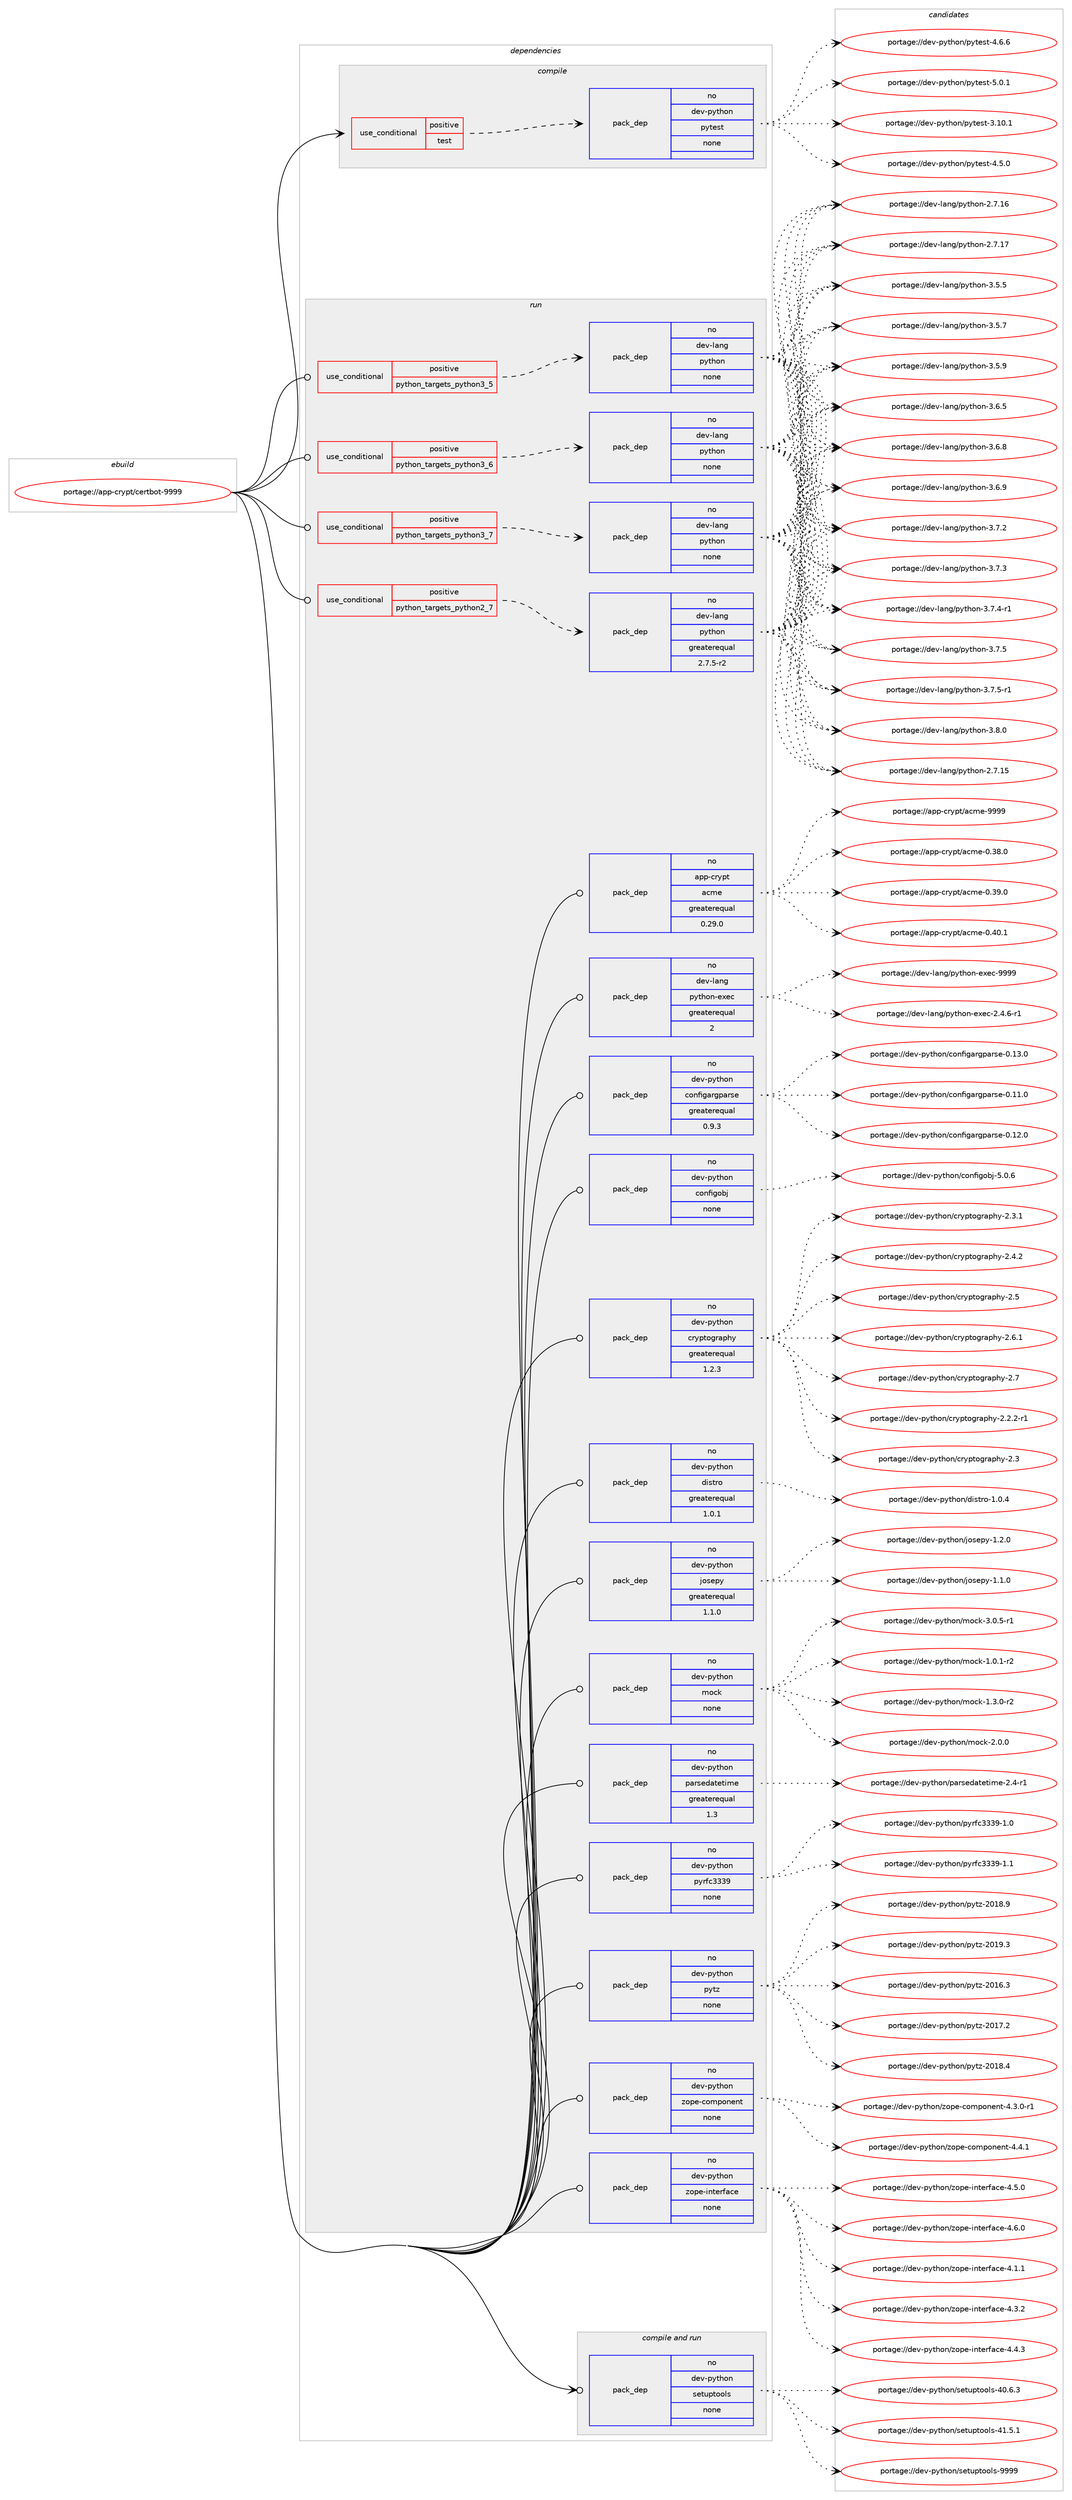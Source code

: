 digraph prolog {

# *************
# Graph options
# *************

newrank=true;
concentrate=true;
compound=true;
graph [rankdir=LR,fontname=Helvetica,fontsize=10,ranksep=1.5];#, ranksep=2.5, nodesep=0.2];
edge  [arrowhead=vee];
node  [fontname=Helvetica,fontsize=10];

# **********
# The ebuild
# **********

subgraph cluster_leftcol {
color=gray;
rank=same;
label=<<i>ebuild</i>>;
id [label="portage://app-crypt/certbot-9999", color=red, width=4, href="../app-crypt/certbot-9999.svg"];
}

# ****************
# The dependencies
# ****************

subgraph cluster_midcol {
color=gray;
label=<<i>dependencies</i>>;
subgraph cluster_compile {
fillcolor="#eeeeee";
style=filled;
label=<<i>compile</i>>;
subgraph cond3166 {
dependency12139 [label=<<TABLE BORDER="0" CELLBORDER="1" CELLSPACING="0" CELLPADDING="4"><TR><TD ROWSPAN="3" CELLPADDING="10">use_conditional</TD></TR><TR><TD>positive</TD></TR><TR><TD>test</TD></TR></TABLE>>, shape=none, color=red];
subgraph pack8769 {
dependency12140 [label=<<TABLE BORDER="0" CELLBORDER="1" CELLSPACING="0" CELLPADDING="4" WIDTH="220"><TR><TD ROWSPAN="6" CELLPADDING="30">pack_dep</TD></TR><TR><TD WIDTH="110">no</TD></TR><TR><TD>dev-python</TD></TR><TR><TD>pytest</TD></TR><TR><TD>none</TD></TR><TR><TD></TD></TR></TABLE>>, shape=none, color=blue];
}
dependency12139:e -> dependency12140:w [weight=20,style="dashed",arrowhead="vee"];
}
id:e -> dependency12139:w [weight=20,style="solid",arrowhead="vee"];
}
subgraph cluster_compileandrun {
fillcolor="#eeeeee";
style=filled;
label=<<i>compile and run</i>>;
subgraph pack8770 {
dependency12141 [label=<<TABLE BORDER="0" CELLBORDER="1" CELLSPACING="0" CELLPADDING="4" WIDTH="220"><TR><TD ROWSPAN="6" CELLPADDING="30">pack_dep</TD></TR><TR><TD WIDTH="110">no</TD></TR><TR><TD>dev-python</TD></TR><TR><TD>setuptools</TD></TR><TR><TD>none</TD></TR><TR><TD></TD></TR></TABLE>>, shape=none, color=blue];
}
id:e -> dependency12141:w [weight=20,style="solid",arrowhead="odotvee"];
}
subgraph cluster_run {
fillcolor="#eeeeee";
style=filled;
label=<<i>run</i>>;
subgraph cond3167 {
dependency12142 [label=<<TABLE BORDER="0" CELLBORDER="1" CELLSPACING="0" CELLPADDING="4"><TR><TD ROWSPAN="3" CELLPADDING="10">use_conditional</TD></TR><TR><TD>positive</TD></TR><TR><TD>python_targets_python2_7</TD></TR></TABLE>>, shape=none, color=red];
subgraph pack8771 {
dependency12143 [label=<<TABLE BORDER="0" CELLBORDER="1" CELLSPACING="0" CELLPADDING="4" WIDTH="220"><TR><TD ROWSPAN="6" CELLPADDING="30">pack_dep</TD></TR><TR><TD WIDTH="110">no</TD></TR><TR><TD>dev-lang</TD></TR><TR><TD>python</TD></TR><TR><TD>greaterequal</TD></TR><TR><TD>2.7.5-r2</TD></TR></TABLE>>, shape=none, color=blue];
}
dependency12142:e -> dependency12143:w [weight=20,style="dashed",arrowhead="vee"];
}
id:e -> dependency12142:w [weight=20,style="solid",arrowhead="odot"];
subgraph cond3168 {
dependency12144 [label=<<TABLE BORDER="0" CELLBORDER="1" CELLSPACING="0" CELLPADDING="4"><TR><TD ROWSPAN="3" CELLPADDING="10">use_conditional</TD></TR><TR><TD>positive</TD></TR><TR><TD>python_targets_python3_5</TD></TR></TABLE>>, shape=none, color=red];
subgraph pack8772 {
dependency12145 [label=<<TABLE BORDER="0" CELLBORDER="1" CELLSPACING="0" CELLPADDING="4" WIDTH="220"><TR><TD ROWSPAN="6" CELLPADDING="30">pack_dep</TD></TR><TR><TD WIDTH="110">no</TD></TR><TR><TD>dev-lang</TD></TR><TR><TD>python</TD></TR><TR><TD>none</TD></TR><TR><TD></TD></TR></TABLE>>, shape=none, color=blue];
}
dependency12144:e -> dependency12145:w [weight=20,style="dashed",arrowhead="vee"];
}
id:e -> dependency12144:w [weight=20,style="solid",arrowhead="odot"];
subgraph cond3169 {
dependency12146 [label=<<TABLE BORDER="0" CELLBORDER="1" CELLSPACING="0" CELLPADDING="4"><TR><TD ROWSPAN="3" CELLPADDING="10">use_conditional</TD></TR><TR><TD>positive</TD></TR><TR><TD>python_targets_python3_6</TD></TR></TABLE>>, shape=none, color=red];
subgraph pack8773 {
dependency12147 [label=<<TABLE BORDER="0" CELLBORDER="1" CELLSPACING="0" CELLPADDING="4" WIDTH="220"><TR><TD ROWSPAN="6" CELLPADDING="30">pack_dep</TD></TR><TR><TD WIDTH="110">no</TD></TR><TR><TD>dev-lang</TD></TR><TR><TD>python</TD></TR><TR><TD>none</TD></TR><TR><TD></TD></TR></TABLE>>, shape=none, color=blue];
}
dependency12146:e -> dependency12147:w [weight=20,style="dashed",arrowhead="vee"];
}
id:e -> dependency12146:w [weight=20,style="solid",arrowhead="odot"];
subgraph cond3170 {
dependency12148 [label=<<TABLE BORDER="0" CELLBORDER="1" CELLSPACING="0" CELLPADDING="4"><TR><TD ROWSPAN="3" CELLPADDING="10">use_conditional</TD></TR><TR><TD>positive</TD></TR><TR><TD>python_targets_python3_7</TD></TR></TABLE>>, shape=none, color=red];
subgraph pack8774 {
dependency12149 [label=<<TABLE BORDER="0" CELLBORDER="1" CELLSPACING="0" CELLPADDING="4" WIDTH="220"><TR><TD ROWSPAN="6" CELLPADDING="30">pack_dep</TD></TR><TR><TD WIDTH="110">no</TD></TR><TR><TD>dev-lang</TD></TR><TR><TD>python</TD></TR><TR><TD>none</TD></TR><TR><TD></TD></TR></TABLE>>, shape=none, color=blue];
}
dependency12148:e -> dependency12149:w [weight=20,style="dashed",arrowhead="vee"];
}
id:e -> dependency12148:w [weight=20,style="solid",arrowhead="odot"];
subgraph pack8775 {
dependency12150 [label=<<TABLE BORDER="0" CELLBORDER="1" CELLSPACING="0" CELLPADDING="4" WIDTH="220"><TR><TD ROWSPAN="6" CELLPADDING="30">pack_dep</TD></TR><TR><TD WIDTH="110">no</TD></TR><TR><TD>app-crypt</TD></TR><TR><TD>acme</TD></TR><TR><TD>greaterequal</TD></TR><TR><TD>0.29.0</TD></TR></TABLE>>, shape=none, color=blue];
}
id:e -> dependency12150:w [weight=20,style="solid",arrowhead="odot"];
subgraph pack8776 {
dependency12151 [label=<<TABLE BORDER="0" CELLBORDER="1" CELLSPACING="0" CELLPADDING="4" WIDTH="220"><TR><TD ROWSPAN="6" CELLPADDING="30">pack_dep</TD></TR><TR><TD WIDTH="110">no</TD></TR><TR><TD>dev-lang</TD></TR><TR><TD>python-exec</TD></TR><TR><TD>greaterequal</TD></TR><TR><TD>2</TD></TR></TABLE>>, shape=none, color=blue];
}
id:e -> dependency12151:w [weight=20,style="solid",arrowhead="odot"];
subgraph pack8777 {
dependency12152 [label=<<TABLE BORDER="0" CELLBORDER="1" CELLSPACING="0" CELLPADDING="4" WIDTH="220"><TR><TD ROWSPAN="6" CELLPADDING="30">pack_dep</TD></TR><TR><TD WIDTH="110">no</TD></TR><TR><TD>dev-python</TD></TR><TR><TD>configargparse</TD></TR><TR><TD>greaterequal</TD></TR><TR><TD>0.9.3</TD></TR></TABLE>>, shape=none, color=blue];
}
id:e -> dependency12152:w [weight=20,style="solid",arrowhead="odot"];
subgraph pack8778 {
dependency12153 [label=<<TABLE BORDER="0" CELLBORDER="1" CELLSPACING="0" CELLPADDING="4" WIDTH="220"><TR><TD ROWSPAN="6" CELLPADDING="30">pack_dep</TD></TR><TR><TD WIDTH="110">no</TD></TR><TR><TD>dev-python</TD></TR><TR><TD>configobj</TD></TR><TR><TD>none</TD></TR><TR><TD></TD></TR></TABLE>>, shape=none, color=blue];
}
id:e -> dependency12153:w [weight=20,style="solid",arrowhead="odot"];
subgraph pack8779 {
dependency12154 [label=<<TABLE BORDER="0" CELLBORDER="1" CELLSPACING="0" CELLPADDING="4" WIDTH="220"><TR><TD ROWSPAN="6" CELLPADDING="30">pack_dep</TD></TR><TR><TD WIDTH="110">no</TD></TR><TR><TD>dev-python</TD></TR><TR><TD>cryptography</TD></TR><TR><TD>greaterequal</TD></TR><TR><TD>1.2.3</TD></TR></TABLE>>, shape=none, color=blue];
}
id:e -> dependency12154:w [weight=20,style="solid",arrowhead="odot"];
subgraph pack8780 {
dependency12155 [label=<<TABLE BORDER="0" CELLBORDER="1" CELLSPACING="0" CELLPADDING="4" WIDTH="220"><TR><TD ROWSPAN="6" CELLPADDING="30">pack_dep</TD></TR><TR><TD WIDTH="110">no</TD></TR><TR><TD>dev-python</TD></TR><TR><TD>distro</TD></TR><TR><TD>greaterequal</TD></TR><TR><TD>1.0.1</TD></TR></TABLE>>, shape=none, color=blue];
}
id:e -> dependency12155:w [weight=20,style="solid",arrowhead="odot"];
subgraph pack8781 {
dependency12156 [label=<<TABLE BORDER="0" CELLBORDER="1" CELLSPACING="0" CELLPADDING="4" WIDTH="220"><TR><TD ROWSPAN="6" CELLPADDING="30">pack_dep</TD></TR><TR><TD WIDTH="110">no</TD></TR><TR><TD>dev-python</TD></TR><TR><TD>josepy</TD></TR><TR><TD>greaterequal</TD></TR><TR><TD>1.1.0</TD></TR></TABLE>>, shape=none, color=blue];
}
id:e -> dependency12156:w [weight=20,style="solid",arrowhead="odot"];
subgraph pack8782 {
dependency12157 [label=<<TABLE BORDER="0" CELLBORDER="1" CELLSPACING="0" CELLPADDING="4" WIDTH="220"><TR><TD ROWSPAN="6" CELLPADDING="30">pack_dep</TD></TR><TR><TD WIDTH="110">no</TD></TR><TR><TD>dev-python</TD></TR><TR><TD>mock</TD></TR><TR><TD>none</TD></TR><TR><TD></TD></TR></TABLE>>, shape=none, color=blue];
}
id:e -> dependency12157:w [weight=20,style="solid",arrowhead="odot"];
subgraph pack8783 {
dependency12158 [label=<<TABLE BORDER="0" CELLBORDER="1" CELLSPACING="0" CELLPADDING="4" WIDTH="220"><TR><TD ROWSPAN="6" CELLPADDING="30">pack_dep</TD></TR><TR><TD WIDTH="110">no</TD></TR><TR><TD>dev-python</TD></TR><TR><TD>parsedatetime</TD></TR><TR><TD>greaterequal</TD></TR><TR><TD>1.3</TD></TR></TABLE>>, shape=none, color=blue];
}
id:e -> dependency12158:w [weight=20,style="solid",arrowhead="odot"];
subgraph pack8784 {
dependency12159 [label=<<TABLE BORDER="0" CELLBORDER="1" CELLSPACING="0" CELLPADDING="4" WIDTH="220"><TR><TD ROWSPAN="6" CELLPADDING="30">pack_dep</TD></TR><TR><TD WIDTH="110">no</TD></TR><TR><TD>dev-python</TD></TR><TR><TD>pyrfc3339</TD></TR><TR><TD>none</TD></TR><TR><TD></TD></TR></TABLE>>, shape=none, color=blue];
}
id:e -> dependency12159:w [weight=20,style="solid",arrowhead="odot"];
subgraph pack8785 {
dependency12160 [label=<<TABLE BORDER="0" CELLBORDER="1" CELLSPACING="0" CELLPADDING="4" WIDTH="220"><TR><TD ROWSPAN="6" CELLPADDING="30">pack_dep</TD></TR><TR><TD WIDTH="110">no</TD></TR><TR><TD>dev-python</TD></TR><TR><TD>pytz</TD></TR><TR><TD>none</TD></TR><TR><TD></TD></TR></TABLE>>, shape=none, color=blue];
}
id:e -> dependency12160:w [weight=20,style="solid",arrowhead="odot"];
subgraph pack8786 {
dependency12161 [label=<<TABLE BORDER="0" CELLBORDER="1" CELLSPACING="0" CELLPADDING="4" WIDTH="220"><TR><TD ROWSPAN="6" CELLPADDING="30">pack_dep</TD></TR><TR><TD WIDTH="110">no</TD></TR><TR><TD>dev-python</TD></TR><TR><TD>zope-component</TD></TR><TR><TD>none</TD></TR><TR><TD></TD></TR></TABLE>>, shape=none, color=blue];
}
id:e -> dependency12161:w [weight=20,style="solid",arrowhead="odot"];
subgraph pack8787 {
dependency12162 [label=<<TABLE BORDER="0" CELLBORDER="1" CELLSPACING="0" CELLPADDING="4" WIDTH="220"><TR><TD ROWSPAN="6" CELLPADDING="30">pack_dep</TD></TR><TR><TD WIDTH="110">no</TD></TR><TR><TD>dev-python</TD></TR><TR><TD>zope-interface</TD></TR><TR><TD>none</TD></TR><TR><TD></TD></TR></TABLE>>, shape=none, color=blue];
}
id:e -> dependency12162:w [weight=20,style="solid",arrowhead="odot"];
}
}

# **************
# The candidates
# **************

subgraph cluster_choices {
rank=same;
color=gray;
label=<<i>candidates</i>>;

subgraph choice8769 {
color=black;
nodesep=1;
choiceportage100101118451121211161041111104711212111610111511645514649484649 [label="portage://dev-python/pytest-3.10.1", color=red, width=4,href="../dev-python/pytest-3.10.1.svg"];
choiceportage1001011184511212111610411111047112121116101115116455246534648 [label="portage://dev-python/pytest-4.5.0", color=red, width=4,href="../dev-python/pytest-4.5.0.svg"];
choiceportage1001011184511212111610411111047112121116101115116455246544654 [label="portage://dev-python/pytest-4.6.6", color=red, width=4,href="../dev-python/pytest-4.6.6.svg"];
choiceportage1001011184511212111610411111047112121116101115116455346484649 [label="portage://dev-python/pytest-5.0.1", color=red, width=4,href="../dev-python/pytest-5.0.1.svg"];
dependency12140:e -> choiceportage100101118451121211161041111104711212111610111511645514649484649:w [style=dotted,weight="100"];
dependency12140:e -> choiceportage1001011184511212111610411111047112121116101115116455246534648:w [style=dotted,weight="100"];
dependency12140:e -> choiceportage1001011184511212111610411111047112121116101115116455246544654:w [style=dotted,weight="100"];
dependency12140:e -> choiceportage1001011184511212111610411111047112121116101115116455346484649:w [style=dotted,weight="100"];
}
subgraph choice8770 {
color=black;
nodesep=1;
choiceportage100101118451121211161041111104711510111611711211611111110811545524846544651 [label="portage://dev-python/setuptools-40.6.3", color=red, width=4,href="../dev-python/setuptools-40.6.3.svg"];
choiceportage100101118451121211161041111104711510111611711211611111110811545524946534649 [label="portage://dev-python/setuptools-41.5.1", color=red, width=4,href="../dev-python/setuptools-41.5.1.svg"];
choiceportage10010111845112121116104111110471151011161171121161111111081154557575757 [label="portage://dev-python/setuptools-9999", color=red, width=4,href="../dev-python/setuptools-9999.svg"];
dependency12141:e -> choiceportage100101118451121211161041111104711510111611711211611111110811545524846544651:w [style=dotted,weight="100"];
dependency12141:e -> choiceportage100101118451121211161041111104711510111611711211611111110811545524946534649:w [style=dotted,weight="100"];
dependency12141:e -> choiceportage10010111845112121116104111110471151011161171121161111111081154557575757:w [style=dotted,weight="100"];
}
subgraph choice8771 {
color=black;
nodesep=1;
choiceportage10010111845108971101034711212111610411111045504655464953 [label="portage://dev-lang/python-2.7.15", color=red, width=4,href="../dev-lang/python-2.7.15.svg"];
choiceportage10010111845108971101034711212111610411111045504655464954 [label="portage://dev-lang/python-2.7.16", color=red, width=4,href="../dev-lang/python-2.7.16.svg"];
choiceportage10010111845108971101034711212111610411111045504655464955 [label="portage://dev-lang/python-2.7.17", color=red, width=4,href="../dev-lang/python-2.7.17.svg"];
choiceportage100101118451089711010347112121116104111110455146534653 [label="portage://dev-lang/python-3.5.5", color=red, width=4,href="../dev-lang/python-3.5.5.svg"];
choiceportage100101118451089711010347112121116104111110455146534655 [label="portage://dev-lang/python-3.5.7", color=red, width=4,href="../dev-lang/python-3.5.7.svg"];
choiceportage100101118451089711010347112121116104111110455146534657 [label="portage://dev-lang/python-3.5.9", color=red, width=4,href="../dev-lang/python-3.5.9.svg"];
choiceportage100101118451089711010347112121116104111110455146544653 [label="portage://dev-lang/python-3.6.5", color=red, width=4,href="../dev-lang/python-3.6.5.svg"];
choiceportage100101118451089711010347112121116104111110455146544656 [label="portage://dev-lang/python-3.6.8", color=red, width=4,href="../dev-lang/python-3.6.8.svg"];
choiceportage100101118451089711010347112121116104111110455146544657 [label="portage://dev-lang/python-3.6.9", color=red, width=4,href="../dev-lang/python-3.6.9.svg"];
choiceportage100101118451089711010347112121116104111110455146554650 [label="portage://dev-lang/python-3.7.2", color=red, width=4,href="../dev-lang/python-3.7.2.svg"];
choiceportage100101118451089711010347112121116104111110455146554651 [label="portage://dev-lang/python-3.7.3", color=red, width=4,href="../dev-lang/python-3.7.3.svg"];
choiceportage1001011184510897110103471121211161041111104551465546524511449 [label="portage://dev-lang/python-3.7.4-r1", color=red, width=4,href="../dev-lang/python-3.7.4-r1.svg"];
choiceportage100101118451089711010347112121116104111110455146554653 [label="portage://dev-lang/python-3.7.5", color=red, width=4,href="../dev-lang/python-3.7.5.svg"];
choiceportage1001011184510897110103471121211161041111104551465546534511449 [label="portage://dev-lang/python-3.7.5-r1", color=red, width=4,href="../dev-lang/python-3.7.5-r1.svg"];
choiceportage100101118451089711010347112121116104111110455146564648 [label="portage://dev-lang/python-3.8.0", color=red, width=4,href="../dev-lang/python-3.8.0.svg"];
dependency12143:e -> choiceportage10010111845108971101034711212111610411111045504655464953:w [style=dotted,weight="100"];
dependency12143:e -> choiceportage10010111845108971101034711212111610411111045504655464954:w [style=dotted,weight="100"];
dependency12143:e -> choiceportage10010111845108971101034711212111610411111045504655464955:w [style=dotted,weight="100"];
dependency12143:e -> choiceportage100101118451089711010347112121116104111110455146534653:w [style=dotted,weight="100"];
dependency12143:e -> choiceportage100101118451089711010347112121116104111110455146534655:w [style=dotted,weight="100"];
dependency12143:e -> choiceportage100101118451089711010347112121116104111110455146534657:w [style=dotted,weight="100"];
dependency12143:e -> choiceportage100101118451089711010347112121116104111110455146544653:w [style=dotted,weight="100"];
dependency12143:e -> choiceportage100101118451089711010347112121116104111110455146544656:w [style=dotted,weight="100"];
dependency12143:e -> choiceportage100101118451089711010347112121116104111110455146544657:w [style=dotted,weight="100"];
dependency12143:e -> choiceportage100101118451089711010347112121116104111110455146554650:w [style=dotted,weight="100"];
dependency12143:e -> choiceportage100101118451089711010347112121116104111110455146554651:w [style=dotted,weight="100"];
dependency12143:e -> choiceportage1001011184510897110103471121211161041111104551465546524511449:w [style=dotted,weight="100"];
dependency12143:e -> choiceportage100101118451089711010347112121116104111110455146554653:w [style=dotted,weight="100"];
dependency12143:e -> choiceportage1001011184510897110103471121211161041111104551465546534511449:w [style=dotted,weight="100"];
dependency12143:e -> choiceportage100101118451089711010347112121116104111110455146564648:w [style=dotted,weight="100"];
}
subgraph choice8772 {
color=black;
nodesep=1;
choiceportage10010111845108971101034711212111610411111045504655464953 [label="portage://dev-lang/python-2.7.15", color=red, width=4,href="../dev-lang/python-2.7.15.svg"];
choiceportage10010111845108971101034711212111610411111045504655464954 [label="portage://dev-lang/python-2.7.16", color=red, width=4,href="../dev-lang/python-2.7.16.svg"];
choiceportage10010111845108971101034711212111610411111045504655464955 [label="portage://dev-lang/python-2.7.17", color=red, width=4,href="../dev-lang/python-2.7.17.svg"];
choiceportage100101118451089711010347112121116104111110455146534653 [label="portage://dev-lang/python-3.5.5", color=red, width=4,href="../dev-lang/python-3.5.5.svg"];
choiceportage100101118451089711010347112121116104111110455146534655 [label="portage://dev-lang/python-3.5.7", color=red, width=4,href="../dev-lang/python-3.5.7.svg"];
choiceportage100101118451089711010347112121116104111110455146534657 [label="portage://dev-lang/python-3.5.9", color=red, width=4,href="../dev-lang/python-3.5.9.svg"];
choiceportage100101118451089711010347112121116104111110455146544653 [label="portage://dev-lang/python-3.6.5", color=red, width=4,href="../dev-lang/python-3.6.5.svg"];
choiceportage100101118451089711010347112121116104111110455146544656 [label="portage://dev-lang/python-3.6.8", color=red, width=4,href="../dev-lang/python-3.6.8.svg"];
choiceportage100101118451089711010347112121116104111110455146544657 [label="portage://dev-lang/python-3.6.9", color=red, width=4,href="../dev-lang/python-3.6.9.svg"];
choiceportage100101118451089711010347112121116104111110455146554650 [label="portage://dev-lang/python-3.7.2", color=red, width=4,href="../dev-lang/python-3.7.2.svg"];
choiceportage100101118451089711010347112121116104111110455146554651 [label="portage://dev-lang/python-3.7.3", color=red, width=4,href="../dev-lang/python-3.7.3.svg"];
choiceportage1001011184510897110103471121211161041111104551465546524511449 [label="portage://dev-lang/python-3.7.4-r1", color=red, width=4,href="../dev-lang/python-3.7.4-r1.svg"];
choiceportage100101118451089711010347112121116104111110455146554653 [label="portage://dev-lang/python-3.7.5", color=red, width=4,href="../dev-lang/python-3.7.5.svg"];
choiceportage1001011184510897110103471121211161041111104551465546534511449 [label="portage://dev-lang/python-3.7.5-r1", color=red, width=4,href="../dev-lang/python-3.7.5-r1.svg"];
choiceportage100101118451089711010347112121116104111110455146564648 [label="portage://dev-lang/python-3.8.0", color=red, width=4,href="../dev-lang/python-3.8.0.svg"];
dependency12145:e -> choiceportage10010111845108971101034711212111610411111045504655464953:w [style=dotted,weight="100"];
dependency12145:e -> choiceportage10010111845108971101034711212111610411111045504655464954:w [style=dotted,weight="100"];
dependency12145:e -> choiceportage10010111845108971101034711212111610411111045504655464955:w [style=dotted,weight="100"];
dependency12145:e -> choiceportage100101118451089711010347112121116104111110455146534653:w [style=dotted,weight="100"];
dependency12145:e -> choiceportage100101118451089711010347112121116104111110455146534655:w [style=dotted,weight="100"];
dependency12145:e -> choiceportage100101118451089711010347112121116104111110455146534657:w [style=dotted,weight="100"];
dependency12145:e -> choiceportage100101118451089711010347112121116104111110455146544653:w [style=dotted,weight="100"];
dependency12145:e -> choiceportage100101118451089711010347112121116104111110455146544656:w [style=dotted,weight="100"];
dependency12145:e -> choiceportage100101118451089711010347112121116104111110455146544657:w [style=dotted,weight="100"];
dependency12145:e -> choiceportage100101118451089711010347112121116104111110455146554650:w [style=dotted,weight="100"];
dependency12145:e -> choiceportage100101118451089711010347112121116104111110455146554651:w [style=dotted,weight="100"];
dependency12145:e -> choiceportage1001011184510897110103471121211161041111104551465546524511449:w [style=dotted,weight="100"];
dependency12145:e -> choiceportage100101118451089711010347112121116104111110455146554653:w [style=dotted,weight="100"];
dependency12145:e -> choiceportage1001011184510897110103471121211161041111104551465546534511449:w [style=dotted,weight="100"];
dependency12145:e -> choiceportage100101118451089711010347112121116104111110455146564648:w [style=dotted,weight="100"];
}
subgraph choice8773 {
color=black;
nodesep=1;
choiceportage10010111845108971101034711212111610411111045504655464953 [label="portage://dev-lang/python-2.7.15", color=red, width=4,href="../dev-lang/python-2.7.15.svg"];
choiceportage10010111845108971101034711212111610411111045504655464954 [label="portage://dev-lang/python-2.7.16", color=red, width=4,href="../dev-lang/python-2.7.16.svg"];
choiceportage10010111845108971101034711212111610411111045504655464955 [label="portage://dev-lang/python-2.7.17", color=red, width=4,href="../dev-lang/python-2.7.17.svg"];
choiceportage100101118451089711010347112121116104111110455146534653 [label="portage://dev-lang/python-3.5.5", color=red, width=4,href="../dev-lang/python-3.5.5.svg"];
choiceportage100101118451089711010347112121116104111110455146534655 [label="portage://dev-lang/python-3.5.7", color=red, width=4,href="../dev-lang/python-3.5.7.svg"];
choiceportage100101118451089711010347112121116104111110455146534657 [label="portage://dev-lang/python-3.5.9", color=red, width=4,href="../dev-lang/python-3.5.9.svg"];
choiceportage100101118451089711010347112121116104111110455146544653 [label="portage://dev-lang/python-3.6.5", color=red, width=4,href="../dev-lang/python-3.6.5.svg"];
choiceportage100101118451089711010347112121116104111110455146544656 [label="portage://dev-lang/python-3.6.8", color=red, width=4,href="../dev-lang/python-3.6.8.svg"];
choiceportage100101118451089711010347112121116104111110455146544657 [label="portage://dev-lang/python-3.6.9", color=red, width=4,href="../dev-lang/python-3.6.9.svg"];
choiceportage100101118451089711010347112121116104111110455146554650 [label="portage://dev-lang/python-3.7.2", color=red, width=4,href="../dev-lang/python-3.7.2.svg"];
choiceportage100101118451089711010347112121116104111110455146554651 [label="portage://dev-lang/python-3.7.3", color=red, width=4,href="../dev-lang/python-3.7.3.svg"];
choiceportage1001011184510897110103471121211161041111104551465546524511449 [label="portage://dev-lang/python-3.7.4-r1", color=red, width=4,href="../dev-lang/python-3.7.4-r1.svg"];
choiceportage100101118451089711010347112121116104111110455146554653 [label="portage://dev-lang/python-3.7.5", color=red, width=4,href="../dev-lang/python-3.7.5.svg"];
choiceportage1001011184510897110103471121211161041111104551465546534511449 [label="portage://dev-lang/python-3.7.5-r1", color=red, width=4,href="../dev-lang/python-3.7.5-r1.svg"];
choiceportage100101118451089711010347112121116104111110455146564648 [label="portage://dev-lang/python-3.8.0", color=red, width=4,href="../dev-lang/python-3.8.0.svg"];
dependency12147:e -> choiceportage10010111845108971101034711212111610411111045504655464953:w [style=dotted,weight="100"];
dependency12147:e -> choiceportage10010111845108971101034711212111610411111045504655464954:w [style=dotted,weight="100"];
dependency12147:e -> choiceportage10010111845108971101034711212111610411111045504655464955:w [style=dotted,weight="100"];
dependency12147:e -> choiceportage100101118451089711010347112121116104111110455146534653:w [style=dotted,weight="100"];
dependency12147:e -> choiceportage100101118451089711010347112121116104111110455146534655:w [style=dotted,weight="100"];
dependency12147:e -> choiceportage100101118451089711010347112121116104111110455146534657:w [style=dotted,weight="100"];
dependency12147:e -> choiceportage100101118451089711010347112121116104111110455146544653:w [style=dotted,weight="100"];
dependency12147:e -> choiceportage100101118451089711010347112121116104111110455146544656:w [style=dotted,weight="100"];
dependency12147:e -> choiceportage100101118451089711010347112121116104111110455146544657:w [style=dotted,weight="100"];
dependency12147:e -> choiceportage100101118451089711010347112121116104111110455146554650:w [style=dotted,weight="100"];
dependency12147:e -> choiceportage100101118451089711010347112121116104111110455146554651:w [style=dotted,weight="100"];
dependency12147:e -> choiceportage1001011184510897110103471121211161041111104551465546524511449:w [style=dotted,weight="100"];
dependency12147:e -> choiceportage100101118451089711010347112121116104111110455146554653:w [style=dotted,weight="100"];
dependency12147:e -> choiceportage1001011184510897110103471121211161041111104551465546534511449:w [style=dotted,weight="100"];
dependency12147:e -> choiceportage100101118451089711010347112121116104111110455146564648:w [style=dotted,weight="100"];
}
subgraph choice8774 {
color=black;
nodesep=1;
choiceportage10010111845108971101034711212111610411111045504655464953 [label="portage://dev-lang/python-2.7.15", color=red, width=4,href="../dev-lang/python-2.7.15.svg"];
choiceportage10010111845108971101034711212111610411111045504655464954 [label="portage://dev-lang/python-2.7.16", color=red, width=4,href="../dev-lang/python-2.7.16.svg"];
choiceportage10010111845108971101034711212111610411111045504655464955 [label="portage://dev-lang/python-2.7.17", color=red, width=4,href="../dev-lang/python-2.7.17.svg"];
choiceportage100101118451089711010347112121116104111110455146534653 [label="portage://dev-lang/python-3.5.5", color=red, width=4,href="../dev-lang/python-3.5.5.svg"];
choiceportage100101118451089711010347112121116104111110455146534655 [label="portage://dev-lang/python-3.5.7", color=red, width=4,href="../dev-lang/python-3.5.7.svg"];
choiceportage100101118451089711010347112121116104111110455146534657 [label="portage://dev-lang/python-3.5.9", color=red, width=4,href="../dev-lang/python-3.5.9.svg"];
choiceportage100101118451089711010347112121116104111110455146544653 [label="portage://dev-lang/python-3.6.5", color=red, width=4,href="../dev-lang/python-3.6.5.svg"];
choiceportage100101118451089711010347112121116104111110455146544656 [label="portage://dev-lang/python-3.6.8", color=red, width=4,href="../dev-lang/python-3.6.8.svg"];
choiceportage100101118451089711010347112121116104111110455146544657 [label="portage://dev-lang/python-3.6.9", color=red, width=4,href="../dev-lang/python-3.6.9.svg"];
choiceportage100101118451089711010347112121116104111110455146554650 [label="portage://dev-lang/python-3.7.2", color=red, width=4,href="../dev-lang/python-3.7.2.svg"];
choiceportage100101118451089711010347112121116104111110455146554651 [label="portage://dev-lang/python-3.7.3", color=red, width=4,href="../dev-lang/python-3.7.3.svg"];
choiceportage1001011184510897110103471121211161041111104551465546524511449 [label="portage://dev-lang/python-3.7.4-r1", color=red, width=4,href="../dev-lang/python-3.7.4-r1.svg"];
choiceportage100101118451089711010347112121116104111110455146554653 [label="portage://dev-lang/python-3.7.5", color=red, width=4,href="../dev-lang/python-3.7.5.svg"];
choiceportage1001011184510897110103471121211161041111104551465546534511449 [label="portage://dev-lang/python-3.7.5-r1", color=red, width=4,href="../dev-lang/python-3.7.5-r1.svg"];
choiceportage100101118451089711010347112121116104111110455146564648 [label="portage://dev-lang/python-3.8.0", color=red, width=4,href="../dev-lang/python-3.8.0.svg"];
dependency12149:e -> choiceportage10010111845108971101034711212111610411111045504655464953:w [style=dotted,weight="100"];
dependency12149:e -> choiceportage10010111845108971101034711212111610411111045504655464954:w [style=dotted,weight="100"];
dependency12149:e -> choiceportage10010111845108971101034711212111610411111045504655464955:w [style=dotted,weight="100"];
dependency12149:e -> choiceportage100101118451089711010347112121116104111110455146534653:w [style=dotted,weight="100"];
dependency12149:e -> choiceportage100101118451089711010347112121116104111110455146534655:w [style=dotted,weight="100"];
dependency12149:e -> choiceportage100101118451089711010347112121116104111110455146534657:w [style=dotted,weight="100"];
dependency12149:e -> choiceportage100101118451089711010347112121116104111110455146544653:w [style=dotted,weight="100"];
dependency12149:e -> choiceportage100101118451089711010347112121116104111110455146544656:w [style=dotted,weight="100"];
dependency12149:e -> choiceportage100101118451089711010347112121116104111110455146544657:w [style=dotted,weight="100"];
dependency12149:e -> choiceportage100101118451089711010347112121116104111110455146554650:w [style=dotted,weight="100"];
dependency12149:e -> choiceportage100101118451089711010347112121116104111110455146554651:w [style=dotted,weight="100"];
dependency12149:e -> choiceportage1001011184510897110103471121211161041111104551465546524511449:w [style=dotted,weight="100"];
dependency12149:e -> choiceportage100101118451089711010347112121116104111110455146554653:w [style=dotted,weight="100"];
dependency12149:e -> choiceportage1001011184510897110103471121211161041111104551465546534511449:w [style=dotted,weight="100"];
dependency12149:e -> choiceportage100101118451089711010347112121116104111110455146564648:w [style=dotted,weight="100"];
}
subgraph choice8775 {
color=black;
nodesep=1;
choiceportage97112112459911412111211647979910910145484651564648 [label="portage://app-crypt/acme-0.38.0", color=red, width=4,href="../app-crypt/acme-0.38.0.svg"];
choiceportage97112112459911412111211647979910910145484651574648 [label="portage://app-crypt/acme-0.39.0", color=red, width=4,href="../app-crypt/acme-0.39.0.svg"];
choiceportage97112112459911412111211647979910910145484652484649 [label="portage://app-crypt/acme-0.40.1", color=red, width=4,href="../app-crypt/acme-0.40.1.svg"];
choiceportage9711211245991141211121164797991091014557575757 [label="portage://app-crypt/acme-9999", color=red, width=4,href="../app-crypt/acme-9999.svg"];
dependency12150:e -> choiceportage97112112459911412111211647979910910145484651564648:w [style=dotted,weight="100"];
dependency12150:e -> choiceportage97112112459911412111211647979910910145484651574648:w [style=dotted,weight="100"];
dependency12150:e -> choiceportage97112112459911412111211647979910910145484652484649:w [style=dotted,weight="100"];
dependency12150:e -> choiceportage9711211245991141211121164797991091014557575757:w [style=dotted,weight="100"];
}
subgraph choice8776 {
color=black;
nodesep=1;
choiceportage10010111845108971101034711212111610411111045101120101994550465246544511449 [label="portage://dev-lang/python-exec-2.4.6-r1", color=red, width=4,href="../dev-lang/python-exec-2.4.6-r1.svg"];
choiceportage10010111845108971101034711212111610411111045101120101994557575757 [label="portage://dev-lang/python-exec-9999", color=red, width=4,href="../dev-lang/python-exec-9999.svg"];
dependency12151:e -> choiceportage10010111845108971101034711212111610411111045101120101994550465246544511449:w [style=dotted,weight="100"];
dependency12151:e -> choiceportage10010111845108971101034711212111610411111045101120101994557575757:w [style=dotted,weight="100"];
}
subgraph choice8777 {
color=black;
nodesep=1;
choiceportage100101118451121211161041111104799111110102105103971141031129711411510145484649494648 [label="portage://dev-python/configargparse-0.11.0", color=red, width=4,href="../dev-python/configargparse-0.11.0.svg"];
choiceportage100101118451121211161041111104799111110102105103971141031129711411510145484649504648 [label="portage://dev-python/configargparse-0.12.0", color=red, width=4,href="../dev-python/configargparse-0.12.0.svg"];
choiceportage100101118451121211161041111104799111110102105103971141031129711411510145484649514648 [label="portage://dev-python/configargparse-0.13.0", color=red, width=4,href="../dev-python/configargparse-0.13.0.svg"];
dependency12152:e -> choiceportage100101118451121211161041111104799111110102105103971141031129711411510145484649494648:w [style=dotted,weight="100"];
dependency12152:e -> choiceportage100101118451121211161041111104799111110102105103971141031129711411510145484649504648:w [style=dotted,weight="100"];
dependency12152:e -> choiceportage100101118451121211161041111104799111110102105103971141031129711411510145484649514648:w [style=dotted,weight="100"];
}
subgraph choice8778 {
color=black;
nodesep=1;
choiceportage10010111845112121116104111110479911111010210510311198106455346484654 [label="portage://dev-python/configobj-5.0.6", color=red, width=4,href="../dev-python/configobj-5.0.6.svg"];
dependency12153:e -> choiceportage10010111845112121116104111110479911111010210510311198106455346484654:w [style=dotted,weight="100"];
}
subgraph choice8779 {
color=black;
nodesep=1;
choiceportage100101118451121211161041111104799114121112116111103114971121041214550465046504511449 [label="portage://dev-python/cryptography-2.2.2-r1", color=red, width=4,href="../dev-python/cryptography-2.2.2-r1.svg"];
choiceportage1001011184511212111610411111047991141211121161111031149711210412145504651 [label="portage://dev-python/cryptography-2.3", color=red, width=4,href="../dev-python/cryptography-2.3.svg"];
choiceportage10010111845112121116104111110479911412111211611110311497112104121455046514649 [label="portage://dev-python/cryptography-2.3.1", color=red, width=4,href="../dev-python/cryptography-2.3.1.svg"];
choiceportage10010111845112121116104111110479911412111211611110311497112104121455046524650 [label="portage://dev-python/cryptography-2.4.2", color=red, width=4,href="../dev-python/cryptography-2.4.2.svg"];
choiceportage1001011184511212111610411111047991141211121161111031149711210412145504653 [label="portage://dev-python/cryptography-2.5", color=red, width=4,href="../dev-python/cryptography-2.5.svg"];
choiceportage10010111845112121116104111110479911412111211611110311497112104121455046544649 [label="portage://dev-python/cryptography-2.6.1", color=red, width=4,href="../dev-python/cryptography-2.6.1.svg"];
choiceportage1001011184511212111610411111047991141211121161111031149711210412145504655 [label="portage://dev-python/cryptography-2.7", color=red, width=4,href="../dev-python/cryptography-2.7.svg"];
dependency12154:e -> choiceportage100101118451121211161041111104799114121112116111103114971121041214550465046504511449:w [style=dotted,weight="100"];
dependency12154:e -> choiceportage1001011184511212111610411111047991141211121161111031149711210412145504651:w [style=dotted,weight="100"];
dependency12154:e -> choiceportage10010111845112121116104111110479911412111211611110311497112104121455046514649:w [style=dotted,weight="100"];
dependency12154:e -> choiceportage10010111845112121116104111110479911412111211611110311497112104121455046524650:w [style=dotted,weight="100"];
dependency12154:e -> choiceportage1001011184511212111610411111047991141211121161111031149711210412145504653:w [style=dotted,weight="100"];
dependency12154:e -> choiceportage10010111845112121116104111110479911412111211611110311497112104121455046544649:w [style=dotted,weight="100"];
dependency12154:e -> choiceportage1001011184511212111610411111047991141211121161111031149711210412145504655:w [style=dotted,weight="100"];
}
subgraph choice8780 {
color=black;
nodesep=1;
choiceportage1001011184511212111610411111047100105115116114111454946484652 [label="portage://dev-python/distro-1.0.4", color=red, width=4,href="../dev-python/distro-1.0.4.svg"];
dependency12155:e -> choiceportage1001011184511212111610411111047100105115116114111454946484652:w [style=dotted,weight="100"];
}
subgraph choice8781 {
color=black;
nodesep=1;
choiceportage1001011184511212111610411111047106111115101112121454946494648 [label="portage://dev-python/josepy-1.1.0", color=red, width=4,href="../dev-python/josepy-1.1.0.svg"];
choiceportage1001011184511212111610411111047106111115101112121454946504648 [label="portage://dev-python/josepy-1.2.0", color=red, width=4,href="../dev-python/josepy-1.2.0.svg"];
dependency12156:e -> choiceportage1001011184511212111610411111047106111115101112121454946494648:w [style=dotted,weight="100"];
dependency12156:e -> choiceportage1001011184511212111610411111047106111115101112121454946504648:w [style=dotted,weight="100"];
}
subgraph choice8782 {
color=black;
nodesep=1;
choiceportage1001011184511212111610411111047109111991074549464846494511450 [label="portage://dev-python/mock-1.0.1-r2", color=red, width=4,href="../dev-python/mock-1.0.1-r2.svg"];
choiceportage1001011184511212111610411111047109111991074549465146484511450 [label="portage://dev-python/mock-1.3.0-r2", color=red, width=4,href="../dev-python/mock-1.3.0-r2.svg"];
choiceportage100101118451121211161041111104710911199107455046484648 [label="portage://dev-python/mock-2.0.0", color=red, width=4,href="../dev-python/mock-2.0.0.svg"];
choiceportage1001011184511212111610411111047109111991074551464846534511449 [label="portage://dev-python/mock-3.0.5-r1", color=red, width=4,href="../dev-python/mock-3.0.5-r1.svg"];
dependency12157:e -> choiceportage1001011184511212111610411111047109111991074549464846494511450:w [style=dotted,weight="100"];
dependency12157:e -> choiceportage1001011184511212111610411111047109111991074549465146484511450:w [style=dotted,weight="100"];
dependency12157:e -> choiceportage100101118451121211161041111104710911199107455046484648:w [style=dotted,weight="100"];
dependency12157:e -> choiceportage1001011184511212111610411111047109111991074551464846534511449:w [style=dotted,weight="100"];
}
subgraph choice8783 {
color=black;
nodesep=1;
choiceportage10010111845112121116104111110471129711411510110097116101116105109101455046524511449 [label="portage://dev-python/parsedatetime-2.4-r1", color=red, width=4,href="../dev-python/parsedatetime-2.4-r1.svg"];
dependency12158:e -> choiceportage10010111845112121116104111110471129711411510110097116101116105109101455046524511449:w [style=dotted,weight="100"];
}
subgraph choice8784 {
color=black;
nodesep=1;
choiceportage1001011184511212111610411111047112121114102995151515745494648 [label="portage://dev-python/pyrfc3339-1.0", color=red, width=4,href="../dev-python/pyrfc3339-1.0.svg"];
choiceportage1001011184511212111610411111047112121114102995151515745494649 [label="portage://dev-python/pyrfc3339-1.1", color=red, width=4,href="../dev-python/pyrfc3339-1.1.svg"];
dependency12159:e -> choiceportage1001011184511212111610411111047112121114102995151515745494648:w [style=dotted,weight="100"];
dependency12159:e -> choiceportage1001011184511212111610411111047112121114102995151515745494649:w [style=dotted,weight="100"];
}
subgraph choice8785 {
color=black;
nodesep=1;
choiceportage100101118451121211161041111104711212111612245504849544651 [label="portage://dev-python/pytz-2016.3", color=red, width=4,href="../dev-python/pytz-2016.3.svg"];
choiceportage100101118451121211161041111104711212111612245504849554650 [label="portage://dev-python/pytz-2017.2", color=red, width=4,href="../dev-python/pytz-2017.2.svg"];
choiceportage100101118451121211161041111104711212111612245504849564652 [label="portage://dev-python/pytz-2018.4", color=red, width=4,href="../dev-python/pytz-2018.4.svg"];
choiceportage100101118451121211161041111104711212111612245504849564657 [label="portage://dev-python/pytz-2018.9", color=red, width=4,href="../dev-python/pytz-2018.9.svg"];
choiceportage100101118451121211161041111104711212111612245504849574651 [label="portage://dev-python/pytz-2019.3", color=red, width=4,href="../dev-python/pytz-2019.3.svg"];
dependency12160:e -> choiceportage100101118451121211161041111104711212111612245504849544651:w [style=dotted,weight="100"];
dependency12160:e -> choiceportage100101118451121211161041111104711212111612245504849554650:w [style=dotted,weight="100"];
dependency12160:e -> choiceportage100101118451121211161041111104711212111612245504849564652:w [style=dotted,weight="100"];
dependency12160:e -> choiceportage100101118451121211161041111104711212111612245504849564657:w [style=dotted,weight="100"];
dependency12160:e -> choiceportage100101118451121211161041111104711212111612245504849574651:w [style=dotted,weight="100"];
}
subgraph choice8786 {
color=black;
nodesep=1;
choiceportage100101118451121211161041111104712211111210145991111091121111101011101164552465146484511449 [label="portage://dev-python/zope-component-4.3.0-r1", color=red, width=4,href="../dev-python/zope-component-4.3.0-r1.svg"];
choiceportage10010111845112121116104111110471221111121014599111109112111110101110116455246524649 [label="portage://dev-python/zope-component-4.4.1", color=red, width=4,href="../dev-python/zope-component-4.4.1.svg"];
dependency12161:e -> choiceportage100101118451121211161041111104712211111210145991111091121111101011101164552465146484511449:w [style=dotted,weight="100"];
dependency12161:e -> choiceportage10010111845112121116104111110471221111121014599111109112111110101110116455246524649:w [style=dotted,weight="100"];
}
subgraph choice8787 {
color=black;
nodesep=1;
choiceportage1001011184511212111610411111047122111112101451051101161011141029799101455246494649 [label="portage://dev-python/zope-interface-4.1.1", color=red, width=4,href="../dev-python/zope-interface-4.1.1.svg"];
choiceportage1001011184511212111610411111047122111112101451051101161011141029799101455246514650 [label="portage://dev-python/zope-interface-4.3.2", color=red, width=4,href="../dev-python/zope-interface-4.3.2.svg"];
choiceportage1001011184511212111610411111047122111112101451051101161011141029799101455246524651 [label="portage://dev-python/zope-interface-4.4.3", color=red, width=4,href="../dev-python/zope-interface-4.4.3.svg"];
choiceportage1001011184511212111610411111047122111112101451051101161011141029799101455246534648 [label="portage://dev-python/zope-interface-4.5.0", color=red, width=4,href="../dev-python/zope-interface-4.5.0.svg"];
choiceportage1001011184511212111610411111047122111112101451051101161011141029799101455246544648 [label="portage://dev-python/zope-interface-4.6.0", color=red, width=4,href="../dev-python/zope-interface-4.6.0.svg"];
dependency12162:e -> choiceportage1001011184511212111610411111047122111112101451051101161011141029799101455246494649:w [style=dotted,weight="100"];
dependency12162:e -> choiceportage1001011184511212111610411111047122111112101451051101161011141029799101455246514650:w [style=dotted,weight="100"];
dependency12162:e -> choiceportage1001011184511212111610411111047122111112101451051101161011141029799101455246524651:w [style=dotted,weight="100"];
dependency12162:e -> choiceportage1001011184511212111610411111047122111112101451051101161011141029799101455246534648:w [style=dotted,weight="100"];
dependency12162:e -> choiceportage1001011184511212111610411111047122111112101451051101161011141029799101455246544648:w [style=dotted,weight="100"];
}
}

}
